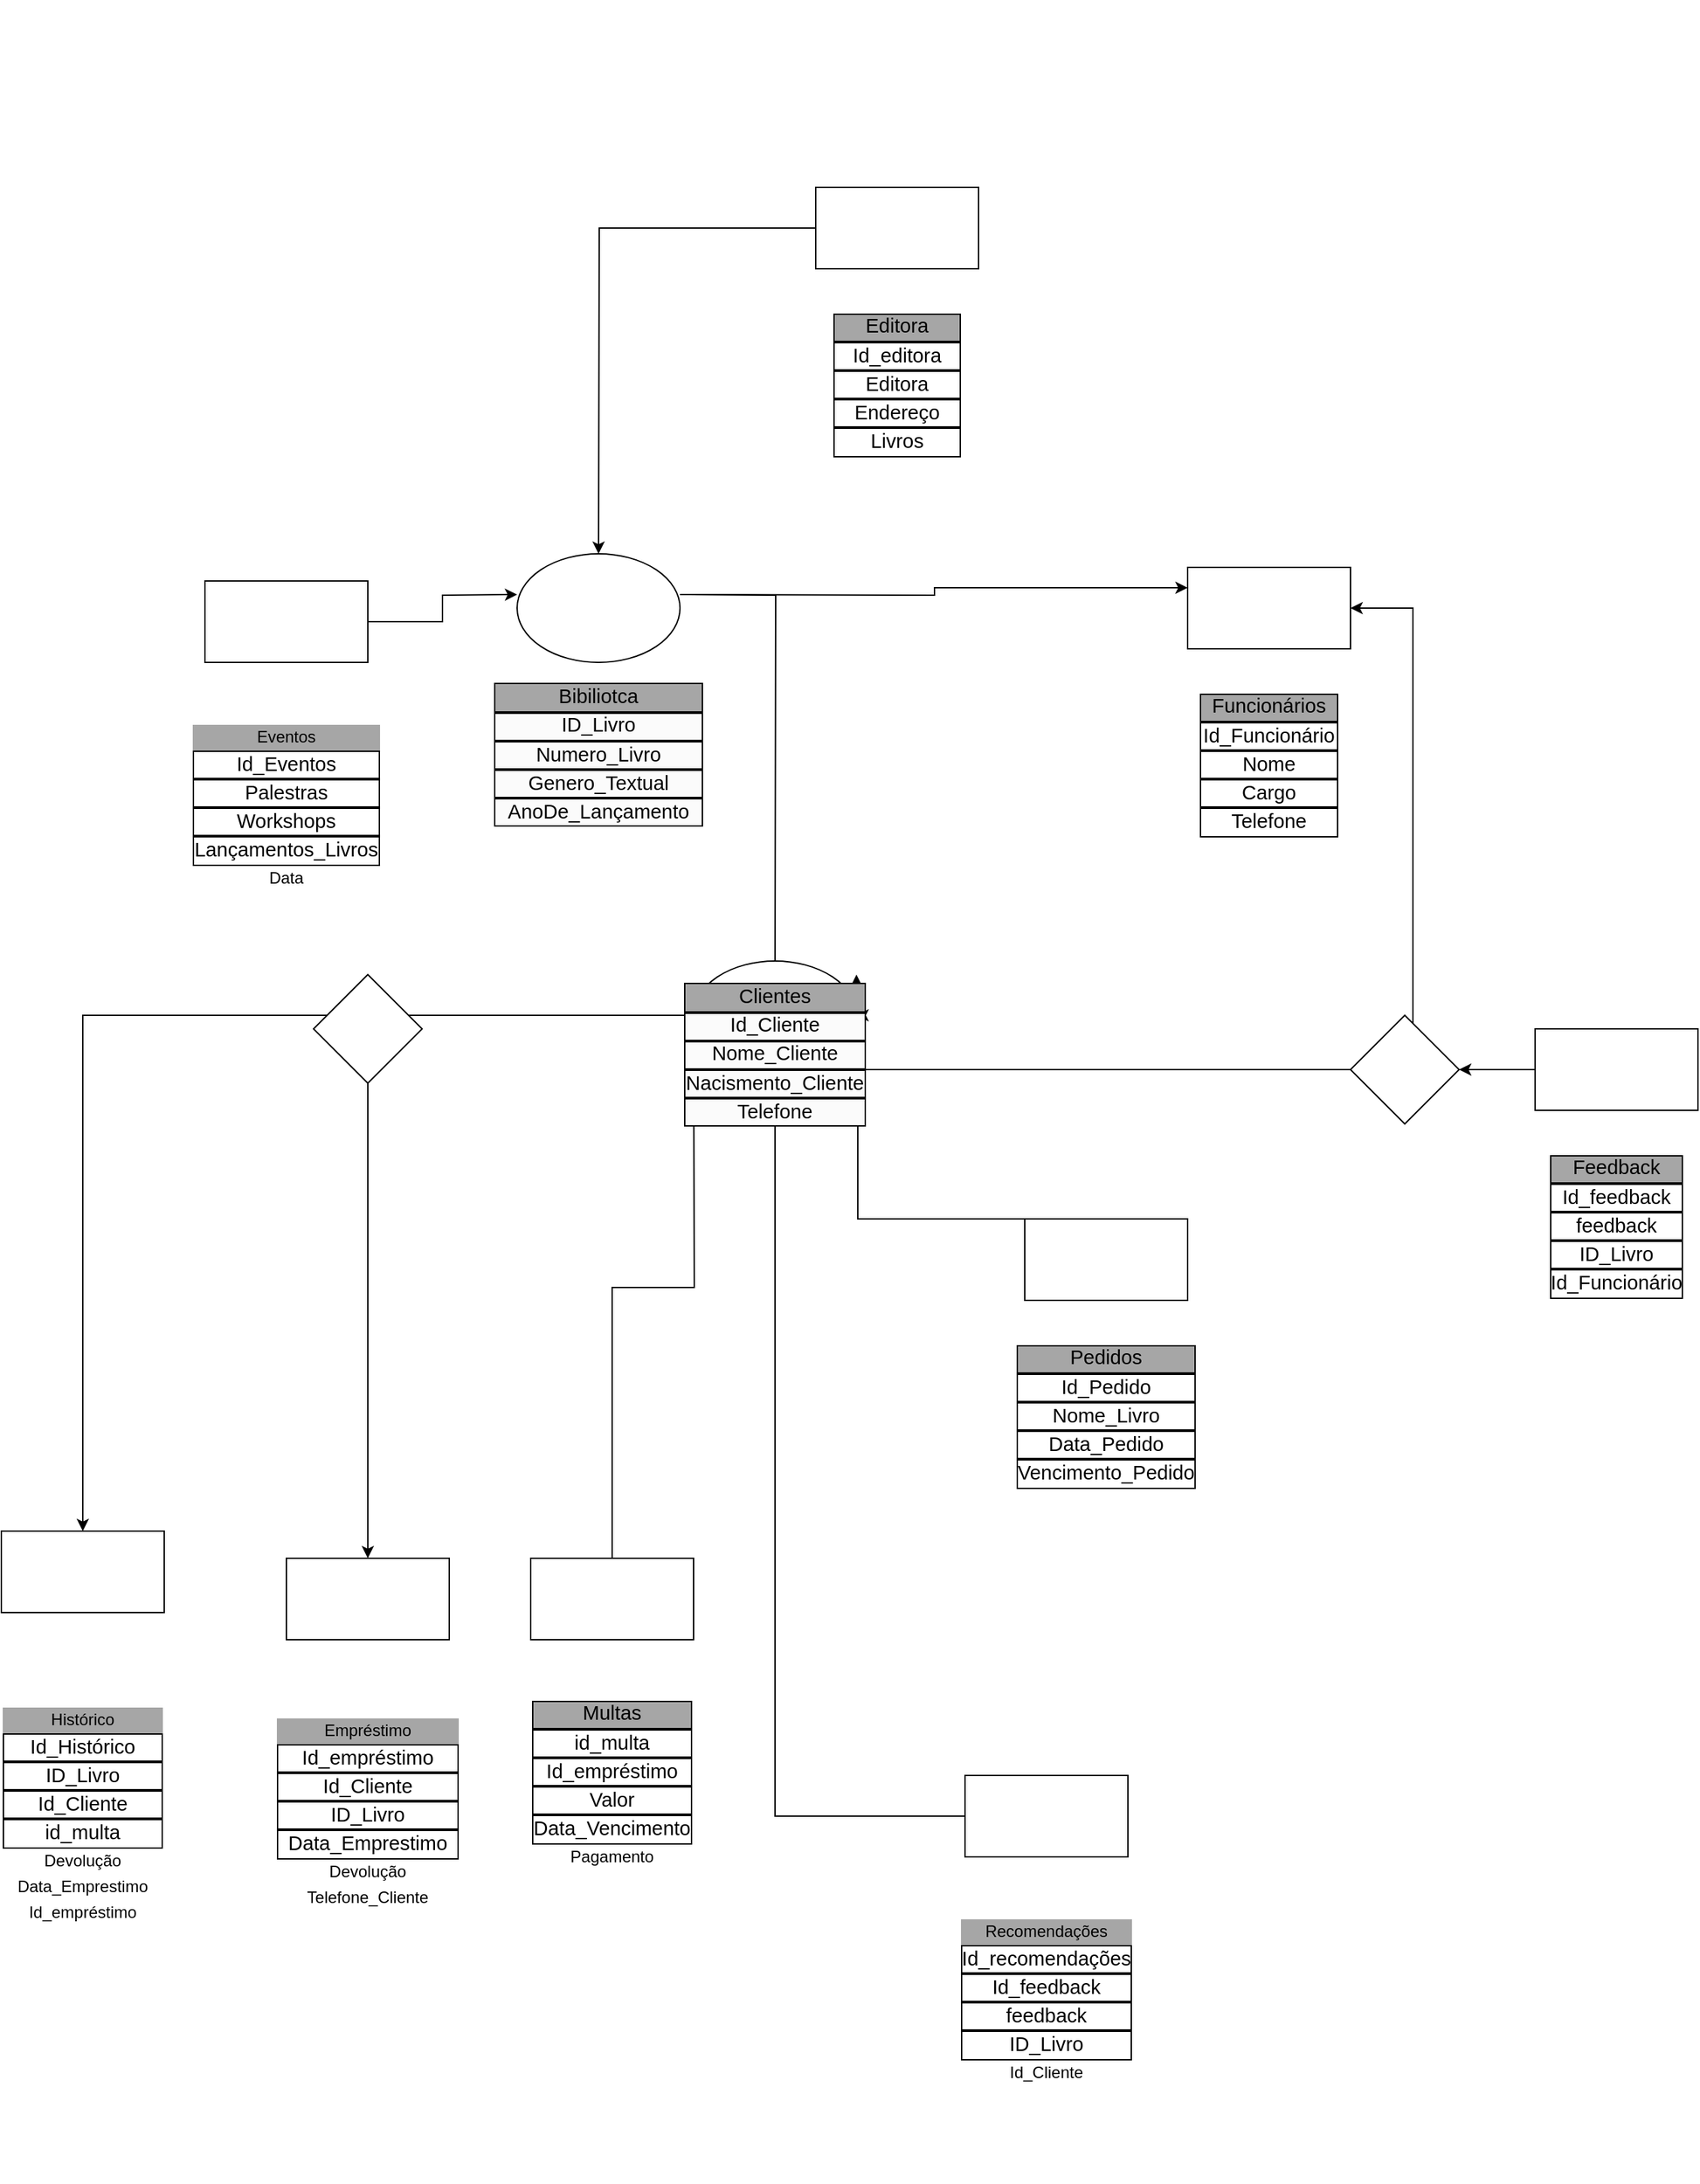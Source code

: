 <mxfile version="24.8.6">
  <diagram name="Página-1" id="UXAlbpwRrakTjSDlntNs">
    <mxGraphModel grid="1" page="1" gridSize="10" guides="1" tooltips="1" connect="1" arrows="1" fold="1" pageScale="1" pageWidth="827" pageHeight="1169" math="0" shadow="0">
      <root>
        <mxCell id="0" />
        <mxCell id="1" parent="0" />
        <mxCell id="pEQXdT9DuxXOnUpV88Sc-18" style="edgeStyle=orthogonalEdgeStyle;rounded=0;orthogonalLoop=1;jettySize=auto;html=1;" edge="1" parent="1">
          <mxGeometry relative="1" as="geometry">
            <mxPoint x="-20" y="-1180" as="sourcePoint" />
            <mxPoint x="50.0" y="-900" as="targetPoint" />
          </mxGeometry>
        </mxCell>
        <mxCell id="pEQXdT9DuxXOnUpV88Sc-19" style="edgeStyle=orthogonalEdgeStyle;rounded=0;orthogonalLoop=1;jettySize=auto;html=1;entryX=0;entryY=0.25;entryDx=0;entryDy=0;" edge="1" parent="1" target="pEQXdT9DuxXOnUpV88Sc-12">
          <mxGeometry relative="1" as="geometry">
            <mxPoint x="-20" y="-1180" as="sourcePoint" />
          </mxGeometry>
        </mxCell>
        <mxCell id="pEQXdT9DuxXOnUpV88Sc-31" style="edgeStyle=orthogonalEdgeStyle;rounded=0;orthogonalLoop=1;jettySize=auto;html=1;" edge="1" parent="1" source="pEQXdT9DuxXOnUpV88Sc-8">
          <mxGeometry relative="1" as="geometry">
            <mxPoint x="-80.0" y="-1210" as="targetPoint" />
          </mxGeometry>
        </mxCell>
        <mxCell id="pEQXdT9DuxXOnUpV88Sc-8" value="&lt;table style=&quot;border-collapse:&lt;br/&gt; collapse;width:71pt&quot; width=&quot;94&quot; cellspacing=&quot;0&quot; cellpadding=&quot;0&quot; border=&quot;0&quot;&gt;&lt;br/&gt; &lt;colgroup&gt;&lt;col style=&quot;mso-width-source:userset;mso-width-alt:3356;width:71pt&quot; width=&quot;94&quot;&gt;&lt;br/&gt; &lt;/colgroup&gt;&lt;tbody&gt;&lt;tr style=&quot;height:14.4pt&quot; height=&quot;19&quot;&gt;&lt;br/&gt;  &lt;td style=&quot;height: 14.4pt; width: 71pt; font-size: 11pt; font-family: &amp;quot;Aptos Narrow&amp;quot;, sans-serif; border: 0.5pt solid windowtext; background: rgb(166, 166, 166);&quot; width=&quot;94&quot; class=&quot;xl66&quot; height=&quot;19&quot;&gt;Editora&lt;/td&gt;&lt;br/&gt; &lt;/tr&gt;&lt;br/&gt; &lt;tr style=&quot;height:14.4pt&quot; height=&quot;19&quot;&gt;&lt;br/&gt;  &lt;td style=&quot;height: 14.4pt; font-size: 11pt; font-family: &amp;quot;Aptos Narrow&amp;quot;, sans-serif; border: 0.5pt solid windowtext;&quot; class=&quot;xl65&quot; height=&quot;19&quot;&gt;Id_editora&lt;/td&gt;&lt;br/&gt; &lt;/tr&gt;&lt;br/&gt; &lt;tr style=&quot;height:14.4pt&quot; height=&quot;19&quot;&gt;&lt;br/&gt;  &lt;td style=&quot;height: 14.4pt; font-size: 11pt; font-family: &amp;quot;Aptos Narrow&amp;quot;, sans-serif; border: 0.5pt solid windowtext;&quot; class=&quot;xl65&quot; height=&quot;19&quot;&gt;Editora&lt;/td&gt;&lt;br/&gt; &lt;/tr&gt;&lt;br/&gt; &lt;tr style=&quot;height:14.4pt&quot; height=&quot;19&quot;&gt;&lt;br/&gt;  &lt;td style=&quot;height: 14.4pt; font-size: 11pt; font-family: &amp;quot;Aptos Narrow&amp;quot;, sans-serif; border: 0.5pt solid windowtext;&quot; class=&quot;xl65&quot; height=&quot;19&quot;&gt;Endereço&lt;/td&gt;&lt;br/&gt; &lt;/tr&gt;&lt;br/&gt; &lt;tr style=&quot;height:14.4pt&quot; height=&quot;19&quot;&gt;&lt;br/&gt;  &lt;td style=&quot;height: 14.4pt; font-size: 11pt; font-family: &amp;quot;Aptos Narrow&amp;quot;, sans-serif; border: 0.5pt solid windowtext;&quot; class=&quot;xl65&quot; height=&quot;19&quot;&gt;Livros&lt;/td&gt;&lt;br/&gt; &lt;/tr&gt;&lt;/tbody&gt;&lt;/table&gt;" style="rounded=0;whiteSpace=wrap;html=1;" vertex="1" parent="1">
          <mxGeometry x="80" y="-1480" width="120" height="60" as="geometry" />
        </mxCell>
        <mxCell id="pEQXdT9DuxXOnUpV88Sc-21" style="edgeStyle=orthogonalEdgeStyle;rounded=0;orthogonalLoop=1;jettySize=auto;html=1;entryX=0;entryY=0.5;entryDx=0;entryDy=0;" edge="1" parent="1" source="pEQXdT9DuxXOnUpV88Sc-14">
          <mxGeometry relative="1" as="geometry">
            <mxPoint x="-10" y="-870" as="targetPoint" />
          </mxGeometry>
        </mxCell>
        <mxCell id="pEQXdT9DuxXOnUpV88Sc-9" value="&#xa;&#xa;&lt;table style=&quot;border-collapse:&#xa; collapse;width:100pt&quot; width=&quot;134&quot; cellspacing=&quot;0&quot; cellpadding=&quot;0&quot; border=&quot;0&quot;&gt;&#xa;&#xa; &lt;colgroup&gt;&lt;col style=&quot;mso-width-source:userset;mso-width-alt:4750;width:100pt&quot; width=&quot;134&quot;&gt;&#xa; &lt;/colgroup&gt;&lt;tbody&gt;&lt;tr style=&quot;height:14.4pt&quot; height=&quot;19&quot;&gt;&#xa;  &lt;td style=&quot;height:14.4pt;width:100pt;&#xa;  font-size:11.0pt;color:black;font-weight:400;text-decoration:none;text-underline-style:&#xa;  none;text-line-through:none;font-family:&amp;quot;Aptos Narrow&amp;quot;, sans-serif;&#xa;  border:.5pt solid windowtext;background:#A6A6A6;mso-pattern:black none&quot; width=&quot;134&quot; class=&quot;xl66&quot; height=&quot;19&quot;&gt;Empréstimo&lt;/td&gt;&#xa; &lt;/tr&gt;&#xa; &lt;tr style=&quot;height:14.4pt&quot; height=&quot;19&quot;&gt;&#xa;  &lt;td style=&quot;height:14.4pt;border-top:none;font-size:11.0pt;&#xa;  color:black;font-weight:400;text-decoration:none;text-underline-style:none;&#xa;  text-line-through:none;font-family:&amp;quot;Aptos Narrow&amp;quot;, sans-serif;border:.5pt solid windowtext&quot; class=&quot;xl65&quot; height=&quot;19&quot;&gt;Id_empréstimo&lt;/td&gt;&#xa; &lt;/tr&gt;&#xa; &lt;tr style=&quot;height:14.4pt&quot; height=&quot;19&quot;&gt;&#xa;  &lt;td style=&quot;height:14.4pt;border-top:none;font-size:11.0pt;&#xa;  color:black;font-weight:400;text-decoration:none;text-underline-style:none;&#xa;  text-line-through:none;font-family:&amp;quot;Aptos Narrow&amp;quot;, sans-serif;border:.5pt solid windowtext&quot; class=&quot;xl65&quot; height=&quot;19&quot;&gt;Id_Cliente&lt;/td&gt;&#xa; &lt;/tr&gt;&#xa; &lt;tr style=&quot;height:14.4pt&quot; height=&quot;19&quot;&gt;&#xa;  &lt;td style=&quot;height:14.4pt;border-top:none;font-size:11.0pt;&#xa;  color:black;font-weight:400;text-decoration:none;text-underline-style:none;&#xa;  text-line-through:none;font-family:&amp;quot;Aptos Narrow&amp;quot;, sans-serif;border:.5pt solid windowtext&quot; class=&quot;xl65&quot; height=&quot;19&quot;&gt;ID_Livro&lt;/td&gt;&#xa; &lt;/tr&gt;&#xa; &lt;tr style=&quot;height:14.4pt&quot; height=&quot;19&quot;&gt;&#xa;  &lt;td style=&quot;height:14.4pt;border-top:none;font-size:11.0pt;&#xa;  color:black;font-weight:400;text-decoration:none;text-underline-style:none;&#xa;  text-line-through:none;font-family:&amp;quot;Aptos Narrow&amp;quot;, sans-serif;border:.5pt solid windowtext&quot; class=&quot;xl65&quot; height=&quot;19&quot;&gt;Data_Emprestimo&lt;/td&gt;&#xa; &lt;/tr&gt;&#xa; &lt;tr style=&quot;height:14.4pt&quot; height=&quot;19&quot;&gt;&#xa;  &lt;td style=&quot;height:14.4pt&quot; class=&quot;xl67&quot; height=&quot;19&quot;&gt;Devolução&lt;/td&gt;&#xa; &lt;/tr&gt;&#xa; &lt;tr style=&quot;height:14.4pt&quot; height=&quot;19&quot;&gt;&#xa;  &lt;td style=&quot;height:14.4pt;border-top:none&quot; class=&quot;xl65&quot; height=&quot;19&quot;&gt;Telefone_Cliente&lt;/td&gt;&#xa; &lt;/tr&gt;&#xa;&#xa;&lt;/tbody&gt;&lt;/table&gt;&#xa;&#xa;&#xa;&#xa;&#xa;" style="rounded=0;whiteSpace=wrap;html=1;" vertex="1" parent="1">
          <mxGeometry x="-310" y="-470" width="120" height="60" as="geometry" />
        </mxCell>
        <mxCell id="pEQXdT9DuxXOnUpV88Sc-30" style="edgeStyle=orthogonalEdgeStyle;rounded=0;orthogonalLoop=1;jettySize=auto;html=1;entryX=0;entryY=0.5;entryDx=0;entryDy=0;" edge="1" parent="1" source="pEQXdT9DuxXOnUpV88Sc-10">
          <mxGeometry relative="1" as="geometry">
            <mxPoint x="-140" y="-1180" as="targetPoint" />
          </mxGeometry>
        </mxCell>
        <mxCell id="pEQXdT9DuxXOnUpV88Sc-10" value="&#xa;&#xa;&lt;table style=&quot;border-collapse:&#xa; collapse;width:88pt&quot; width=&quot;117&quot; cellspacing=&quot;0&quot; cellpadding=&quot;0&quot; border=&quot;0&quot;&gt;&#xa;&#xa; &lt;colgroup&gt;&lt;col style=&quot;mso-width-source:userset;mso-width-alt:4152;width:88pt&quot; width=&quot;117&quot;&gt;&#xa; &lt;/colgroup&gt;&lt;tbody&gt;&lt;tr style=&quot;height:14.4pt&quot; height=&quot;19&quot;&gt;&#xa;  &lt;td style=&quot;height:14.4pt;width:88pt;&#xa;  font-size:11.0pt;color:black;font-weight:400;text-decoration:none;text-underline-style:&#xa;  none;text-line-through:none;font-family:&amp;quot;Aptos Narrow&amp;quot;, sans-serif;&#xa;  border:.5pt solid windowtext;background:#A6A6A6;mso-pattern:black none&quot; width=&quot;117&quot; class=&quot;xl67&quot; height=&quot;19&quot;&gt;Eventos&lt;/td&gt;&#xa; &lt;/tr&gt;&#xa; &lt;tr style=&quot;height:14.4pt&quot; height=&quot;19&quot;&gt;&#xa;  &lt;td style=&quot;height:14.4pt;border-top:none;font-size:11.0pt;&#xa;  color:black;font-weight:400;text-decoration:none;text-underline-style:none;&#xa;  text-line-through:none;font-family:&amp;quot;Aptos Narrow&amp;quot;, sans-serif;border:.5pt solid windowtext&quot; class=&quot;xl66&quot; height=&quot;19&quot;&gt;Id_Eventos&lt;/td&gt;&#xa; &lt;/tr&gt;&#xa; &lt;tr style=&quot;height:14.4pt&quot; height=&quot;19&quot;&gt;&#xa;  &lt;td style=&quot;height:14.4pt;border-top:none;font-size:11.0pt;&#xa;  color:black;font-weight:400;text-decoration:none;text-underline-style:none;&#xa;  text-line-through:none;font-family:&amp;quot;Aptos Narrow&amp;quot;, sans-serif;border:.5pt solid windowtext&quot; class=&quot;xl66&quot; height=&quot;19&quot;&gt;Palestras&lt;/td&gt;&#xa; &lt;/tr&gt;&#xa; &lt;tr style=&quot;height:14.4pt&quot; height=&quot;19&quot;&gt;&#xa;  &lt;td style=&quot;height:14.4pt;border-top:none;font-size:11.0pt;&#xa;  color:black;font-weight:400;text-decoration:none;text-underline-style:none;&#xa;  text-line-through:none;font-family:&amp;quot;Aptos Narrow&amp;quot;, sans-serif;border:.5pt solid windowtext&quot; class=&quot;xl66&quot; height=&quot;19&quot;&gt;Workshops&lt;/td&gt;&#xa; &lt;/tr&gt;&#xa; &lt;tr style=&quot;height:14.4pt&quot; height=&quot;19&quot;&gt;&#xa;  &lt;td style=&quot;height:14.4pt;border-top:none;font-size:11.0pt;&#xa;  color:black;font-weight:400;text-decoration:none;text-underline-style:none;&#xa;  text-line-through:none;font-family:&amp;quot;Aptos Narrow&amp;quot;, sans-serif;border:.5pt solid windowtext&quot; class=&quot;xl66&quot; height=&quot;19&quot;&gt;Lançamentos_Livros&lt;/td&gt;&#xa; &lt;/tr&gt;&#xa; &lt;tr style=&quot;height:14.4pt&quot; height=&quot;19&quot;&gt;&#xa;  &lt;td style=&quot;height:14.4pt&quot; class=&quot;xl65&quot; height=&quot;19&quot;&gt;Data&lt;/td&gt;&#xa; &lt;/tr&gt;&#xa;&#xa;&lt;/tbody&gt;&lt;/table&gt;&#xa;&#xa;&#xa;&#xa;&#xa;" style="rounded=0;whiteSpace=wrap;html=1;" vertex="1" parent="1">
          <mxGeometry x="-370" y="-1190" width="120" height="60" as="geometry" />
        </mxCell>
        <mxCell id="pEQXdT9DuxXOnUpV88Sc-27" style="edgeStyle=orthogonalEdgeStyle;rounded=0;orthogonalLoop=1;jettySize=auto;html=1;entryX=1;entryY=0;entryDx=0;entryDy=0;" edge="1" parent="1" source="zAaPYEdui6gGN1QgovfI-3">
          <mxGeometry relative="1" as="geometry">
            <mxPoint x="110" y="-900" as="targetPoint" />
            <Array as="points" />
          </mxGeometry>
        </mxCell>
        <mxCell id="pEQXdT9DuxXOnUpV88Sc-29" style="edgeStyle=orthogonalEdgeStyle;rounded=0;orthogonalLoop=1;jettySize=auto;html=1;entryX=1;entryY=0.5;entryDx=0;entryDy=0;" edge="1" parent="1" source="zAaPYEdui6gGN1QgovfI-3" target="pEQXdT9DuxXOnUpV88Sc-12">
          <mxGeometry relative="1" as="geometry">
            <Array as="points">
              <mxPoint x="520" y="-830" />
              <mxPoint x="520" y="-1170" />
            </Array>
          </mxGeometry>
        </mxCell>
        <mxCell id="pEQXdT9DuxXOnUpV88Sc-11" value="&lt;table style=&quot;border-collapse:&lt;br/&gt; collapse;width:74pt&quot; width=&quot;99&quot; cellspacing=&quot;0&quot; cellpadding=&quot;0&quot; border=&quot;0&quot;&gt;&lt;br/&gt; &lt;colgroup&gt;&lt;col style=&quot;mso-width-source:userset;mso-width-alt:3527;width:74pt&quot; width=&quot;99&quot;&gt;&lt;br/&gt; &lt;/colgroup&gt;&lt;tbody&gt;&lt;tr style=&quot;height:14.4pt&quot; height=&quot;19&quot;&gt;&lt;br/&gt;  &lt;td style=&quot;height: 14.4pt; width: 74pt; font-size: 11pt; font-family: &amp;quot;Aptos Narrow&amp;quot;, sans-serif; border: 0.5pt solid windowtext; background: rgb(166, 166, 166);&quot; width=&quot;99&quot; class=&quot;xl66&quot; height=&quot;19&quot;&gt;Feedback&lt;/td&gt;&lt;br/&gt; &lt;/tr&gt;&lt;br/&gt; &lt;tr style=&quot;height:14.4pt&quot; height=&quot;19&quot;&gt;&lt;br/&gt;  &lt;td style=&quot;height: 14.4pt; font-size: 11pt; font-family: &amp;quot;Aptos Narrow&amp;quot;, sans-serif; border: 0.5pt solid windowtext;&quot; class=&quot;xl65&quot; height=&quot;19&quot;&gt;Id_feedback&lt;/td&gt;&lt;br/&gt; &lt;/tr&gt;&lt;br/&gt; &lt;tr style=&quot;height:14.4pt&quot; height=&quot;19&quot;&gt;&lt;br/&gt;  &lt;td style=&quot;height: 14.4pt; font-size: 11pt; font-family: &amp;quot;Aptos Narrow&amp;quot;, sans-serif; border: 0.5pt solid windowtext;&quot; class=&quot;xl65&quot; height=&quot;19&quot;&gt;feedback&lt;/td&gt;&lt;br/&gt; &lt;/tr&gt;&lt;br/&gt; &lt;tr style=&quot;height:14.4pt&quot; height=&quot;19&quot;&gt;&lt;br/&gt;  &lt;td style=&quot;height: 14.4pt; font-size: 11pt; font-family: &amp;quot;Aptos Narrow&amp;quot;, sans-serif; border: 0.5pt solid windowtext;&quot; class=&quot;xl65&quot; height=&quot;19&quot;&gt;ID_Livro&lt;/td&gt;&lt;br/&gt; &lt;/tr&gt;&lt;br/&gt; &lt;tr style=&quot;height:14.4pt&quot; height=&quot;19&quot;&gt;&lt;br/&gt;  &lt;td style=&quot;height: 14.4pt; font-size: 11pt; font-family: &amp;quot;Aptos Narrow&amp;quot;, sans-serif; border: 0.5pt solid windowtext;&quot; class=&quot;xl65&quot; height=&quot;19&quot;&gt;Id_Funcionário&lt;/td&gt;&lt;br/&gt; &lt;/tr&gt;&lt;/tbody&gt;&lt;/table&gt;" style="rounded=0;whiteSpace=wrap;html=1;" vertex="1" parent="1">
          <mxGeometry x="610" y="-860" width="120" height="60" as="geometry" />
        </mxCell>
        <mxCell id="pEQXdT9DuxXOnUpV88Sc-12" value="&lt;table style=&quot;border-collapse:&lt;br/&gt; collapse;width:76pt&quot; width=&quot;102&quot; cellspacing=&quot;0&quot; cellpadding=&quot;0&quot; border=&quot;0&quot;&gt;&lt;br/&gt; &lt;colgroup&gt;&lt;col style=&quot;mso-width-source:userset;mso-width-alt:3612;width:76pt&quot; width=&quot;102&quot;&gt;&lt;br/&gt; &lt;/colgroup&gt;&lt;tbody&gt;&lt;tr style=&quot;height:14.4pt&quot; height=&quot;19&quot;&gt;&lt;br/&gt;  &lt;td style=&quot;height: 14.4pt; width: 76pt; font-size: 11pt; font-family: &amp;quot;Aptos Narrow&amp;quot;, sans-serif; border: 0.5pt solid windowtext; background: rgb(166, 166, 166);&quot; width=&quot;102&quot; class=&quot;xl66&quot; height=&quot;19&quot;&gt;Funcionários&lt;/td&gt;&lt;br/&gt; &lt;/tr&gt;&lt;br/&gt; &lt;tr style=&quot;height:14.4pt&quot; height=&quot;19&quot;&gt;&lt;br/&gt;  &lt;td style=&quot;height: 14.4pt; font-size: 11pt; font-family: &amp;quot;Aptos Narrow&amp;quot;, sans-serif; border: 0.5pt solid windowtext;&quot; class=&quot;xl65&quot; height=&quot;19&quot;&gt;Id_Funcionário&lt;/td&gt;&lt;br/&gt; &lt;/tr&gt;&lt;br/&gt; &lt;tr style=&quot;height:14.4pt&quot; height=&quot;19&quot;&gt;&lt;br/&gt;  &lt;td style=&quot;height: 14.4pt; font-size: 11pt; font-family: &amp;quot;Aptos Narrow&amp;quot;, sans-serif; border: 0.5pt solid windowtext;&quot; class=&quot;xl65&quot; height=&quot;19&quot;&gt;Nome&lt;/td&gt;&lt;br/&gt; &lt;/tr&gt;&lt;br/&gt; &lt;tr style=&quot;height:14.4pt&quot; height=&quot;19&quot;&gt;&lt;br/&gt;  &lt;td style=&quot;height: 14.4pt; font-size: 11pt; font-family: &amp;quot;Aptos Narrow&amp;quot;, sans-serif; border: 0.5pt solid windowtext;&quot; class=&quot;xl65&quot; height=&quot;19&quot;&gt;Cargo&lt;/td&gt;&lt;br/&gt; &lt;/tr&gt;&lt;br/&gt; &lt;tr style=&quot;height:14.4pt&quot; height=&quot;19&quot;&gt;&lt;br/&gt;  &lt;td style=&quot;height: 14.4pt; font-size: 11pt; font-family: &amp;quot;Aptos Narrow&amp;quot;, sans-serif; border: 0.5pt solid windowtext;&quot; class=&quot;xl65&quot; height=&quot;19&quot;&gt;Telefone&lt;/td&gt;&lt;br/&gt; &lt;/tr&gt;&lt;/tbody&gt;&lt;/table&gt;" style="rounded=0;whiteSpace=wrap;html=1;" vertex="1" parent="1">
          <mxGeometry x="354" y="-1200" width="120" height="60" as="geometry" />
        </mxCell>
        <mxCell id="pEQXdT9DuxXOnUpV88Sc-13" value="&#xa;&#xa;&lt;table style=&quot;border-collapse:&#xa; collapse;width:89pt&quot; width=&quot;118&quot; cellspacing=&quot;0&quot; cellpadding=&quot;0&quot; border=&quot;0&quot;&gt;&#xa;&#xa; &lt;colgroup&gt;&lt;col style=&quot;mso-width-source:userset;mso-width-alt:4209;width:89pt&quot; width=&quot;118&quot;&gt;&#xa; &lt;/colgroup&gt;&lt;tbody&gt;&lt;tr style=&quot;height:14.4pt&quot; height=&quot;19&quot;&gt;&#xa;  &lt;td style=&quot;height:14.4pt;width:89pt;&#xa;  font-size:11.0pt;color:black;font-weight:400;text-decoration:none;text-underline-style:&#xa;  none;text-line-through:none;font-family:&amp;quot;Aptos Narrow&amp;quot;, sans-serif;&#xa;  border:.5pt solid windowtext;background:#A6A6A6;mso-pattern:black none&quot; width=&quot;118&quot; class=&quot;xl66&quot; height=&quot;19&quot;&gt;Histórico&lt;/td&gt;&#xa; &lt;/tr&gt;&#xa; &lt;tr style=&quot;height:14.4pt&quot; height=&quot;19&quot;&gt;&#xa;  &lt;td style=&quot;height:14.4pt;border-top:none;font-size:11.0pt;&#xa;  color:black;font-weight:400;text-decoration:none;text-underline-style:none;&#xa;  text-line-through:none;font-family:&amp;quot;Aptos Narrow&amp;quot;, sans-serif;border:.5pt solid windowtext&quot; class=&quot;xl65&quot; height=&quot;19&quot;&gt;Id_Histórico&lt;/td&gt;&#xa; &lt;/tr&gt;&#xa; &lt;tr style=&quot;height:14.4pt&quot; height=&quot;19&quot;&gt;&#xa;  &lt;td style=&quot;height:14.4pt;border-top:none;font-size:11.0pt;&#xa;  color:black;font-weight:400;text-decoration:none;text-underline-style:none;&#xa;  text-line-through:none;font-family:&amp;quot;Aptos Narrow&amp;quot;, sans-serif;border:.5pt solid windowtext&quot; class=&quot;xl65&quot; height=&quot;19&quot;&gt;ID_Livro&lt;/td&gt;&#xa; &lt;/tr&gt;&#xa; &lt;tr style=&quot;height:14.4pt&quot; height=&quot;19&quot;&gt;&#xa;  &lt;td style=&quot;height:14.4pt;border-top:none;font-size:11.0pt;&#xa;  color:black;font-weight:400;text-decoration:none;text-underline-style:none;&#xa;  text-line-through:none;font-family:&amp;quot;Aptos Narrow&amp;quot;, sans-serif;border:.5pt solid windowtext&quot; class=&quot;xl65&quot; height=&quot;19&quot;&gt;Id_Cliente&lt;/td&gt;&#xa; &lt;/tr&gt;&#xa; &lt;tr style=&quot;height:14.4pt&quot; height=&quot;19&quot;&gt;&#xa;  &lt;td style=&quot;height:14.4pt;border-top:none;font-size:11.0pt;&#xa;  color:black;font-weight:400;text-decoration:none;text-underline-style:none;&#xa;  text-line-through:none;font-family:&amp;quot;Aptos Narrow&amp;quot;, sans-serif;border:.5pt solid windowtext&quot; class=&quot;xl65&quot; height=&quot;19&quot;&gt;id_multa&lt;/td&gt;&#xa; &lt;/tr&gt;&#xa; &lt;tr style=&quot;height:14.4pt&quot; height=&quot;19&quot;&gt;&#xa;  &lt;td style=&quot;height:14.4pt&quot; class=&quot;xl67&quot; height=&quot;19&quot;&gt;Devolução&lt;/td&gt;&#xa; &lt;/tr&gt;&#xa; &lt;tr style=&quot;height:14.4pt&quot; height=&quot;19&quot;&gt;&#xa;  &lt;td style=&quot;height:14.4pt;border-top:none&quot; class=&quot;xl65&quot; height=&quot;19&quot;&gt;Data_Emprestimo&lt;/td&gt;&#xa; &lt;/tr&gt;&#xa; &lt;tr style=&quot;height:14.4pt&quot; height=&quot;19&quot;&gt;&#xa;  &lt;td style=&quot;height:14.4pt;border-top:none&quot; class=&quot;xl65&quot; height=&quot;19&quot;&gt;Id_empréstimo&lt;/td&gt;&#xa; &lt;/tr&gt;&#xa;&#xa;&lt;/tbody&gt;&lt;/table&gt;&#xa;&#xa;&#xa;&#xa;&#xa;" style="rounded=0;whiteSpace=wrap;html=1;" vertex="1" parent="1">
          <mxGeometry x="-520" y="-490" width="120" height="60" as="geometry" />
        </mxCell>
        <mxCell id="pEQXdT9DuxXOnUpV88Sc-22" style="edgeStyle=orthogonalEdgeStyle;rounded=0;orthogonalLoop=1;jettySize=auto;html=1;entryX=1;entryY=0.5;entryDx=0;entryDy=0;" edge="1" parent="1" source="pEQXdT9DuxXOnUpV88Sc-15">
          <mxGeometry relative="1" as="geometry">
            <mxPoint x="110" y="-870" as="targetPoint" />
            <Array as="points">
              <mxPoint x="111" y="-720" />
              <mxPoint x="111" y="-870" />
            </Array>
          </mxGeometry>
        </mxCell>
        <mxCell id="pEQXdT9DuxXOnUpV88Sc-15" value="&lt;table style=&quot;border-collapse:&lt;br/&gt; collapse;width:83pt&quot; width=&quot;111&quot; cellspacing=&quot;0&quot; cellpadding=&quot;0&quot; border=&quot;0&quot;&gt;&lt;br/&gt; &lt;colgroup&gt;&lt;col style=&quot;mso-width-source:userset;mso-width-alt:3953;width:83pt&quot; width=&quot;111&quot;&gt;&lt;br/&gt; &lt;/colgroup&gt;&lt;tbody&gt;&lt;tr style=&quot;height:14.4pt&quot; height=&quot;19&quot;&gt;&lt;br/&gt;  &lt;td style=&quot;height: 14.4pt; width: 83pt; font-size: 11pt; font-family: &amp;quot;Aptos Narrow&amp;quot;, sans-serif; border: 0.5pt solid windowtext; background: rgb(166, 166, 166);&quot; width=&quot;111&quot; class=&quot;xl66&quot; height=&quot;19&quot;&gt;Pedidos&lt;/td&gt;&lt;br/&gt; &lt;/tr&gt;&lt;br/&gt; &lt;tr style=&quot;height:14.4pt&quot; height=&quot;19&quot;&gt;&lt;br/&gt;  &lt;td style=&quot;height: 14.4pt; font-size: 11pt; font-family: &amp;quot;Aptos Narrow&amp;quot;, sans-serif; border: 0.5pt solid windowtext;&quot; class=&quot;xl65&quot; height=&quot;19&quot;&gt;Id_Pedido&lt;/td&gt;&lt;br/&gt; &lt;/tr&gt;&lt;br/&gt; &lt;tr style=&quot;height:14.4pt&quot; height=&quot;19&quot;&gt;&lt;br/&gt;  &lt;td style=&quot;height: 14.4pt; font-size: 11pt; font-family: &amp;quot;Aptos Narrow&amp;quot;, sans-serif; border: 0.5pt solid windowtext;&quot; class=&quot;xl65&quot; height=&quot;19&quot;&gt;Nome_Livro&lt;/td&gt;&lt;br/&gt; &lt;/tr&gt;&lt;br/&gt; &lt;tr style=&quot;height:14.4pt&quot; height=&quot;19&quot;&gt;&lt;br/&gt;  &lt;td style=&quot;height: 14.4pt; font-size: 11pt; font-family: &amp;quot;Aptos Narrow&amp;quot;, sans-serif; border: 0.5pt solid windowtext;&quot; class=&quot;xl65&quot; height=&quot;19&quot;&gt;Data_Pedido&lt;/td&gt;&lt;br/&gt; &lt;/tr&gt;&lt;br/&gt; &lt;tr style=&quot;height:14.4pt&quot; height=&quot;19&quot;&gt;&lt;br/&gt;  &lt;td style=&quot;height: 14.4pt; font-size: 11pt; font-family: &amp;quot;Aptos Narrow&amp;quot;, sans-serif; border: 0.5pt solid windowtext;&quot; class=&quot;xl65&quot; height=&quot;19&quot;&gt;Vencimento_Pedido&lt;/td&gt;&lt;br/&gt; &lt;/tr&gt;&lt;/tbody&gt;&lt;/table&gt;" style="rounded=0;whiteSpace=wrap;html=1;" vertex="1" parent="1">
          <mxGeometry x="234" y="-720" width="120" height="60" as="geometry" />
        </mxCell>
        <mxCell id="pEQXdT9DuxXOnUpV88Sc-42" style="edgeStyle=orthogonalEdgeStyle;rounded=0;orthogonalLoop=1;jettySize=auto;html=1;" edge="1" parent="1" source="pEQXdT9DuxXOnUpV88Sc-16" target="pEQXdT9DuxXOnUpV88Sc-33">
          <mxGeometry relative="1" as="geometry" />
        </mxCell>
        <mxCell id="pEQXdT9DuxXOnUpV88Sc-16" value="&#xa;&#xa;&lt;table style=&quot;border-collapse:&#xa; collapse;width:95pt&quot; width=&quot;126&quot; cellspacing=&quot;0&quot; cellpadding=&quot;0&quot; border=&quot;0&quot;&gt;&#xa;&#xa; &lt;colgroup&gt;&lt;col style=&quot;mso-width-source:userset;mso-width-alt:4494;width:95pt&quot; width=&quot;126&quot;&gt;&#xa; &lt;/colgroup&gt;&lt;tbody&gt;&lt;tr style=&quot;height:14.4pt&quot; height=&quot;19&quot;&gt;&#xa;  &lt;td style=&quot;height:14.4pt;width:95pt;&#xa;  font-size:11.0pt;color:black;font-weight:400;text-decoration:none;text-underline-style:&#xa;  none;text-line-through:none;font-family:&amp;quot;Aptos Narrow&amp;quot;, sans-serif;&#xa;  border:.5pt solid windowtext;background:#A6A6A6;mso-pattern:black none&quot; width=&quot;126&quot; class=&quot;xl66&quot; height=&quot;19&quot;&gt;Recomendações&lt;/td&gt;&#xa; &lt;/tr&gt;&#xa; &lt;tr style=&quot;height:14.4pt&quot; height=&quot;19&quot;&gt;&#xa;  &lt;td style=&quot;height:14.4pt;border-top:none;font-size:11.0pt;&#xa;  color:black;font-weight:400;text-decoration:none;text-underline-style:none;&#xa;  text-line-through:none;font-family:&amp;quot;Aptos Narrow&amp;quot;, sans-serif;border:.5pt solid windowtext&quot; class=&quot;xl65&quot; height=&quot;19&quot;&gt;Id_recomendações&lt;/td&gt;&#xa; &lt;/tr&gt;&#xa; &lt;tr style=&quot;height:14.4pt&quot; height=&quot;19&quot;&gt;&#xa;  &lt;td style=&quot;height:14.4pt;border-top:none;font-size:11.0pt;&#xa;  color:black;font-weight:400;text-decoration:none;text-underline-style:none;&#xa;  text-line-through:none;font-family:&amp;quot;Aptos Narrow&amp;quot;, sans-serif;border:.5pt solid windowtext&quot; class=&quot;xl65&quot; height=&quot;19&quot;&gt;Id_feedback&lt;/td&gt;&#xa; &lt;/tr&gt;&#xa; &lt;tr style=&quot;height:14.4pt&quot; height=&quot;19&quot;&gt;&#xa;  &lt;td style=&quot;height:14.4pt;border-top:none;font-size:11.0pt;&#xa;  color:black;font-weight:400;text-decoration:none;text-underline-style:none;&#xa;  text-line-through:none;font-family:&amp;quot;Aptos Narrow&amp;quot;, sans-serif;border:.5pt solid windowtext&quot; class=&quot;xl65&quot; height=&quot;19&quot;&gt;feedback&lt;/td&gt;&#xa; &lt;/tr&gt;&#xa; &lt;tr style=&quot;height:14.4pt&quot; height=&quot;19&quot;&gt;&#xa;  &lt;td style=&quot;height:14.4pt;border-top:none;font-size:11.0pt;&#xa;  color:black;font-weight:400;text-decoration:none;text-underline-style:none;&#xa;  text-line-through:none;font-family:&amp;quot;Aptos Narrow&amp;quot;, sans-serif;border:.5pt solid windowtext&quot; class=&quot;xl65&quot; height=&quot;19&quot;&gt;ID_Livro&lt;/td&gt;&#xa; &lt;/tr&gt;&#xa; &lt;tr style=&quot;height:14.4pt&quot; height=&quot;19&quot;&gt;&#xa;  &lt;td style=&quot;height:14.4pt&quot; class=&quot;xl67&quot; height=&quot;19&quot;&gt;Id_Cliente&lt;/td&gt;&#xa; &lt;/tr&gt;&#xa;&#xa;&lt;/tbody&gt;&lt;/table&gt;&#xa;&#xa;&#xa;&#xa;&#xa;" style="rounded=0;whiteSpace=wrap;html=1;" vertex="1" parent="1">
          <mxGeometry x="190" y="-310" width="120" height="60" as="geometry" />
        </mxCell>
        <mxCell id="pEQXdT9DuxXOnUpV88Sc-36" style="edgeStyle=orthogonalEdgeStyle;rounded=0;orthogonalLoop=1;jettySize=auto;html=1;" edge="1" parent="1" source="zAaPYEdui6gGN1QgovfI-1" target="pEQXdT9DuxXOnUpV88Sc-9">
          <mxGeometry relative="1" as="geometry" />
        </mxCell>
        <mxCell id="pEQXdT9DuxXOnUpV88Sc-37" style="edgeStyle=orthogonalEdgeStyle;rounded=0;orthogonalLoop=1;jettySize=auto;html=1;" edge="1" parent="1" source="pEQXdT9DuxXOnUpV88Sc-33" target="pEQXdT9DuxXOnUpV88Sc-13">
          <mxGeometry relative="1" as="geometry" />
        </mxCell>
        <mxCell id="pEQXdT9DuxXOnUpV88Sc-33" value="&#xa;&lt;br style=&quot;forced-color-adjust: none; color: rgb(0, 0, 0); font-family: Helvetica; font-size: 12px; font-style: normal; font-variant-ligatures: normal; font-variant-caps: normal; font-weight: 400; letter-spacing: normal; orphans: 2; text-align: center; text-indent: 0px; text-transform: none; widows: 2; word-spacing: 0px; -webkit-text-stroke-width: 0px; white-space: normal; background-color: rgb(251, 251, 251); text-decoration-thickness: initial; text-decoration-style: initial; text-decoration-color: initial;&quot;&gt;&lt;br style=&quot;forced-color-adjust: none; color: rgb(0, 0, 0); font-family: Helvetica; font-size: 12px; font-style: normal; font-variant-ligatures: normal; font-variant-caps: normal; font-weight: 400; letter-spacing: normal; orphans: 2; text-align: center; text-indent: 0px; text-transform: none; widows: 2; word-spacing: 0px; -webkit-text-stroke-width: 0px; white-space: normal; background-color: rgb(251, 251, 251); text-decoration-thickness: initial; text-decoration-style: initial; text-decoration-color: initial;&quot;&gt;&lt;br style=&quot;forced-color-adjust: none; color: rgb(0, 0, 0); font-family: Helvetica; font-size: 12px; font-style: normal; font-variant-ligatures: normal; font-variant-caps: normal; font-weight: 400; letter-spacing: normal; orphans: 2; text-align: center; text-indent: 0px; text-transform: none; widows: 2; word-spacing: 0px; -webkit-text-stroke-width: 0px; white-space: normal; background-color: rgb(251, 251, 251); text-decoration-thickness: initial; text-decoration-style: initial; text-decoration-color: initial;&quot;&gt;&lt;br style=&quot;forced-color-adjust: none; color: rgb(0, 0, 0); font-family: Helvetica; font-size: 12px; font-style: normal; font-variant-ligatures: normal; font-variant-caps: normal; font-weight: 400; letter-spacing: normal; orphans: 2; text-align: center; text-indent: 0px; text-transform: none; widows: 2; word-spacing: 0px; -webkit-text-stroke-width: 0px; white-space: normal; background-color: rgb(251, 251, 251); text-decoration-thickness: initial; text-decoration-style: initial; text-decoration-color: initial;&quot;&gt;&lt;br style=&quot;forced-color-adjust: none; color: rgb(0, 0, 0); font-family: Helvetica; font-size: 12px; font-style: normal; font-variant-ligatures: normal; font-variant-caps: normal; font-weight: 400; letter-spacing: normal; orphans: 2; text-align: center; text-indent: 0px; text-transform: none; widows: 2; word-spacing: 0px; -webkit-text-stroke-width: 0px; white-space: normal; background-color: rgb(251, 251, 251); text-decoration-thickness: initial; text-decoration-style: initial; text-decoration-color: initial;&quot;&gt;&lt;table style=&quot;forced-color-adjust: none; color: rgb(0, 0, 0); font-family: Helvetica; font-size: 12px; font-style: normal; font-variant-ligatures: normal; font-variant-caps: normal; font-weight: 400; letter-spacing: normal; orphans: 2; text-align: center; text-transform: none; widows: 2; word-spacing: 0px; -webkit-text-stroke-width: 0px; white-space: normal; background-color: rgb(251, 251, 251); text-decoration-thickness: initial; text-decoration-style: initial; text-decoration-color: initial; width: 92pt;&quot; width=&quot;123&quot; cellspacing=&quot;0&quot; cellpadding=&quot;0&quot; border=&quot;0&quot;&gt;&lt;colgroup style=&quot;forced-color-adjust: none;&quot;&gt;&lt;col style=&quot;forced-color-adjust: none; width: 92pt;&quot; width=&quot;123&quot;&gt;&lt;/colgroup&gt;&lt;tbody style=&quot;forced-color-adjust: none;&quot;&gt;&lt;tr style=&quot;forced-color-adjust: none; height: 14.4pt;&quot; height=&quot;19&quot;&gt;&lt;td style=&quot;forced-color-adjust: none; height: 14.4pt; width: 92pt; font-size: 11pt; font-family: &amp;quot;Aptos Narrow&amp;quot;, sans-serif; border: 0.5pt solid windowtext; background: rgb(166, 166, 166);&quot; width=&quot;123&quot; class=&quot;xl66&quot; height=&quot;19&quot;&gt;Clientes&lt;/td&gt;&lt;/tr&gt;&lt;tr style=&quot;forced-color-adjust: none; height: 14.4pt;&quot; height=&quot;19&quot;&gt;&lt;td style=&quot;forced-color-adjust: none; height: 14.4pt; font-size: 11pt; font-family: &amp;quot;Aptos Narrow&amp;quot;, sans-serif; border: 0.5pt solid windowtext;&quot; class=&quot;xl65&quot; height=&quot;19&quot;&gt;Id_Cliente&lt;/td&gt;&lt;/tr&gt;&lt;tr style=&quot;forced-color-adjust: none; height: 14.4pt;&quot; height=&quot;19&quot;&gt;&lt;td style=&quot;forced-color-adjust: none; height: 14.4pt; font-size: 11pt; font-family: &amp;quot;Aptos Narrow&amp;quot;, sans-serif; border: 0.5pt solid windowtext;&quot; class=&quot;xl65&quot; height=&quot;19&quot;&gt;Nome_Cliente&lt;/td&gt;&lt;/tr&gt;&lt;tr style=&quot;forced-color-adjust: none; height: 14.4pt;&quot; height=&quot;19&quot;&gt;&lt;td style=&quot;forced-color-adjust: none; height: 14.4pt; font-size: 11pt; font-family: &amp;quot;Aptos Narrow&amp;quot;, sans-serif; border: 0.5pt solid windowtext;&quot; class=&quot;xl65&quot; height=&quot;19&quot;&gt;Nacismento_Cliente&lt;/td&gt;&lt;/tr&gt;&lt;tr style=&quot;forced-color-adjust: none; height: 14.4pt;&quot; height=&quot;19&quot;&gt;&lt;td style=&quot;forced-color-adjust: none; height: 14.4pt; font-size: 11pt; font-family: &amp;quot;Aptos Narrow&amp;quot;, sans-serif; border: 0.5pt solid windowtext;&quot; class=&quot;xl65&quot; height=&quot;19&quot;&gt;Telefone&lt;/td&gt;&lt;/tr&gt;&lt;/tbody&gt;&lt;/table&gt;&#xa;&#xa;" style="ellipse;whiteSpace=wrap;html=1;" vertex="1" parent="1">
          <mxGeometry x="-10" y="-910" width="120" height="80" as="geometry" />
        </mxCell>
        <mxCell id="pEQXdT9DuxXOnUpV88Sc-14" value="&lt;table style=&quot;border-collapse:&lt;br/&gt; collapse;width:81pt&quot; width=&quot;108&quot; cellspacing=&quot;0&quot; cellpadding=&quot;0&quot; border=&quot;0&quot;&gt;&lt;br/&gt; &lt;colgroup&gt;&lt;col style=&quot;mso-width-source:userset;mso-width-alt:3840;width:81pt&quot; width=&quot;108&quot;&gt;&lt;br/&gt; &lt;/colgroup&gt;&lt;tbody&gt;&lt;tr style=&quot;height:14.4pt&quot; height=&quot;19&quot;&gt;&lt;br/&gt;  &lt;td style=&quot;height: 14.4pt; width: 81pt; font-size: 11pt; font-family: &amp;quot;Aptos Narrow&amp;quot;, sans-serif; border: 0.5pt solid windowtext; background: rgb(166, 166, 166);&quot; width=&quot;108&quot; class=&quot;xl66&quot; height=&quot;19&quot;&gt;Multas&lt;/td&gt;&lt;br/&gt; &lt;/tr&gt;&lt;br/&gt; &lt;tr style=&quot;height:14.4pt&quot; height=&quot;19&quot;&gt;&lt;br/&gt;  &lt;td style=&quot;height: 14.4pt; font-size: 11pt; font-family: &amp;quot;Aptos Narrow&amp;quot;, sans-serif; border: 0.5pt solid windowtext;&quot; class=&quot;xl65&quot; height=&quot;19&quot;&gt;id_multa&lt;/td&gt;&lt;br/&gt; &lt;/tr&gt;&lt;br/&gt; &lt;tr style=&quot;height:14.4pt&quot; height=&quot;19&quot;&gt;&lt;br/&gt;  &lt;td style=&quot;height: 14.4pt; font-size: 11pt; font-family: &amp;quot;Aptos Narrow&amp;quot;, sans-serif; border: 0.5pt solid windowtext;&quot; class=&quot;xl65&quot; height=&quot;19&quot;&gt;Id_empréstimo&lt;/td&gt;&lt;br/&gt; &lt;/tr&gt;&lt;br/&gt; &lt;tr style=&quot;height:14.4pt&quot; height=&quot;19&quot;&gt;&lt;br/&gt;  &lt;td style=&quot;height: 14.4pt; font-size: 11pt; font-family: &amp;quot;Aptos Narrow&amp;quot;, sans-serif; border: 0.5pt solid windowtext;&quot; class=&quot;xl65&quot; height=&quot;19&quot;&gt;Valor&lt;/td&gt;&lt;br/&gt; &lt;/tr&gt;&lt;br/&gt; &lt;tr style=&quot;height:14.4pt&quot; height=&quot;19&quot;&gt;&lt;br/&gt;  &lt;td style=&quot;height: 14.4pt; font-size: 11pt; font-family: &amp;quot;Aptos Narrow&amp;quot;, sans-serif; border: 0.5pt solid windowtext;&quot; class=&quot;xl65&quot; height=&quot;19&quot;&gt;Data_Vencimento&lt;/td&gt;&lt;br/&gt; &lt;/tr&gt;&lt;br/&gt; &lt;tr style=&quot;height:14.4pt&quot; height=&quot;19&quot;&gt;&lt;br/&gt;  &lt;td style=&quot;height:14.4pt&quot; class=&quot;xl67&quot; height=&quot;19&quot;&gt;Pagamento&lt;/td&gt;&lt;br/&gt; &lt;/tr&gt;&lt;/tbody&gt;&lt;/table&gt;" style="rounded=0;whiteSpace=wrap;html=1;" vertex="1" parent="1">
          <mxGeometry x="-130" y="-470" width="120" height="60" as="geometry" />
        </mxCell>
        <mxCell id="pEQXdT9DuxXOnUpV88Sc-39" value="&#xa;&lt;br style=&quot;forced-color-adjust: none; color: rgb(0, 0, 0); font-family: Helvetica; font-size: 12px; font-style: normal; font-variant-ligatures: normal; font-variant-caps: normal; font-weight: 400; letter-spacing: normal; orphans: 2; text-align: center; text-indent: 0px; text-transform: none; widows: 2; word-spacing: 0px; -webkit-text-stroke-width: 0px; white-space: normal; background-color: rgb(251, 251, 251); text-decoration-thickness: initial; text-decoration-style: initial; text-decoration-color: initial;&quot;&gt;&lt;br style=&quot;forced-color-adjust: none; color: rgb(0, 0, 0); font-family: Helvetica; font-size: 12px; font-style: normal; font-variant-ligatures: normal; font-variant-caps: normal; font-weight: 400; letter-spacing: normal; orphans: 2; text-align: center; text-indent: 0px; text-transform: none; widows: 2; word-spacing: 0px; -webkit-text-stroke-width: 0px; white-space: normal; background-color: rgb(251, 251, 251); text-decoration-thickness: initial; text-decoration-style: initial; text-decoration-color: initial;&quot;&gt;&lt;br style=&quot;forced-color-adjust: none; color: rgb(0, 0, 0); font-family: Helvetica; font-size: 12px; font-style: normal; font-variant-ligatures: normal; font-variant-caps: normal; font-weight: 400; letter-spacing: normal; orphans: 2; text-align: center; text-indent: 0px; text-transform: none; widows: 2; word-spacing: 0px; -webkit-text-stroke-width: 0px; white-space: normal; background-color: rgb(251, 251, 251); text-decoration-thickness: initial; text-decoration-style: initial; text-decoration-color: initial;&quot;&gt;&lt;br style=&quot;forced-color-adjust: none; color: rgb(0, 0, 0); font-family: Helvetica; font-size: 12px; font-style: normal; font-variant-ligatures: normal; font-variant-caps: normal; font-weight: 400; letter-spacing: normal; orphans: 2; text-align: center; text-indent: 0px; text-transform: none; widows: 2; word-spacing: 0px; -webkit-text-stroke-width: 0px; white-space: normal; background-color: rgb(251, 251, 251); text-decoration-thickness: initial; text-decoration-style: initial; text-decoration-color: initial;&quot;&gt;&lt;br style=&quot;forced-color-adjust: none; color: rgb(0, 0, 0); font-family: Helvetica; font-size: 12px; font-style: normal; font-variant-ligatures: normal; font-variant-caps: normal; font-weight: 400; letter-spacing: normal; orphans: 2; text-align: center; text-indent: 0px; text-transform: none; widows: 2; word-spacing: 0px; -webkit-text-stroke-width: 0px; white-space: normal; background-color: rgb(251, 251, 251); text-decoration-thickness: initial; text-decoration-style: initial; text-decoration-color: initial;&quot;&gt;&lt;br style=&quot;forced-color-adjust: none; color: rgb(0, 0, 0); font-family: Helvetica; font-size: 12px; font-style: normal; font-variant-ligatures: normal; font-variant-caps: normal; font-weight: 400; letter-spacing: normal; orphans: 2; text-align: center; text-indent: 0px; text-transform: none; widows: 2; word-spacing: 0px; -webkit-text-stroke-width: 0px; white-space: normal; background-color: rgb(251, 251, 251); text-decoration-thickness: initial; text-decoration-style: initial; text-decoration-color: initial;&quot;&gt;&lt;br style=&quot;forced-color-adjust: none; color: rgb(0, 0, 0); font-family: Helvetica; font-size: 12px; font-style: normal; font-variant-ligatures: normal; font-variant-caps: normal; font-weight: 400; letter-spacing: normal; orphans: 2; text-align: center; text-indent: 0px; text-transform: none; widows: 2; word-spacing: 0px; -webkit-text-stroke-width: 0px; white-space: normal; background-color: rgb(251, 251, 251); text-decoration-thickness: initial; text-decoration-style: initial; text-decoration-color: initial;&quot;&gt;&lt;br style=&quot;forced-color-adjust: none; color: rgb(0, 0, 0); font-family: Helvetica; font-size: 12px; font-style: normal; font-variant-ligatures: normal; font-variant-caps: normal; font-weight: 400; letter-spacing: normal; orphans: 2; text-align: center; text-indent: 0px; text-transform: none; widows: 2; word-spacing: 0px; -webkit-text-stroke-width: 0px; white-space: normal; background-color: rgb(251, 251, 251); text-decoration-thickness: initial; text-decoration-style: initial; text-decoration-color: initial;&quot;&gt;&lt;br style=&quot;forced-color-adjust: none; color: rgb(0, 0, 0); font-family: Helvetica; font-size: 12px; font-style: normal; font-variant-ligatures: normal; font-variant-caps: normal; font-weight: 400; letter-spacing: normal; orphans: 2; text-align: center; text-indent: 0px; text-transform: none; widows: 2; word-spacing: 0px; -webkit-text-stroke-width: 0px; white-space: normal; background-color: rgb(251, 251, 251); text-decoration-thickness: initial; text-decoration-style: initial; text-decoration-color: initial;&quot;&gt;&lt;br style=&quot;forced-color-adjust: none; color: rgb(0, 0, 0); font-family: Helvetica; font-size: 12px; font-style: normal; font-variant-ligatures: normal; font-variant-caps: normal; font-weight: 400; letter-spacing: normal; orphans: 2; text-align: center; text-indent: 0px; text-transform: none; widows: 2; word-spacing: 0px; -webkit-text-stroke-width: 0px; white-space: normal; background-color: rgb(251, 251, 251); text-decoration-thickness: initial; text-decoration-style: initial; text-decoration-color: initial;&quot;&gt;&lt;br style=&quot;forced-color-adjust: none; color: rgb(0, 0, 0); font-family: Helvetica; font-size: 12px; font-style: normal; font-variant-ligatures: normal; font-variant-caps: normal; font-weight: 400; letter-spacing: normal; orphans: 2; text-align: center; text-indent: 0px; text-transform: none; widows: 2; word-spacing: 0px; -webkit-text-stroke-width: 0px; white-space: normal; background-color: rgb(251, 251, 251); text-decoration-thickness: initial; text-decoration-style: initial; text-decoration-color: initial;&quot;&gt;&lt;br style=&quot;forced-color-adjust: none; color: rgb(0, 0, 0); font-family: Helvetica; font-size: 12px; font-style: normal; font-variant-ligatures: normal; font-variant-caps: normal; font-weight: 400; letter-spacing: normal; orphans: 2; text-align: center; text-indent: 0px; text-transform: none; widows: 2; word-spacing: 0px; -webkit-text-stroke-width: 0px; white-space: normal; background-color: rgb(251, 251, 251); text-decoration-thickness: initial; text-decoration-style: initial; text-decoration-color: initial;&quot;&gt;&lt;br style=&quot;forced-color-adjust: none; color: rgb(0, 0, 0); font-family: Helvetica; font-size: 12px; font-style: normal; font-variant-ligatures: normal; font-variant-caps: normal; font-weight: 400; letter-spacing: normal; orphans: 2; text-align: center; text-indent: 0px; text-transform: none; widows: 2; word-spacing: 0px; -webkit-text-stroke-width: 0px; white-space: normal; background-color: rgb(251, 251, 251); text-decoration-thickness: initial; text-decoration-style: initial; text-decoration-color: initial;&quot;&gt;&lt;br style=&quot;forced-color-adjust: none; color: rgb(0, 0, 0); font-family: Helvetica; font-size: 12px; font-style: normal; font-variant-ligatures: normal; font-variant-caps: normal; font-weight: 400; letter-spacing: normal; orphans: 2; text-align: center; text-indent: 0px; text-transform: none; widows: 2; word-spacing: 0px; -webkit-text-stroke-width: 0px; white-space: normal; background-color: rgb(251, 251, 251); text-decoration-thickness: initial; text-decoration-style: initial; text-decoration-color: initial;&quot;&gt;&lt;br style=&quot;forced-color-adjust: none; color: rgb(0, 0, 0); font-family: Helvetica; font-size: 12px; font-style: normal; font-variant-ligatures: normal; font-variant-caps: normal; font-weight: 400; letter-spacing: normal; orphans: 2; text-align: center; text-indent: 0px; text-transform: none; widows: 2; word-spacing: 0px; -webkit-text-stroke-width: 0px; white-space: normal; background-color: rgb(251, 251, 251); text-decoration-thickness: initial; text-decoration-style: initial; text-decoration-color: initial;&quot;&gt;&lt;br style=&quot;forced-color-adjust: none; color: rgb(0, 0, 0); font-family: Helvetica; font-size: 12px; font-style: normal; font-variant-ligatures: normal; font-variant-caps: normal; font-weight: 400; letter-spacing: normal; orphans: 2; text-align: center; text-indent: 0px; text-transform: none; widows: 2; word-spacing: 0px; -webkit-text-stroke-width: 0px; white-space: normal; background-color: rgb(251, 251, 251); text-decoration-thickness: initial; text-decoration-style: initial; text-decoration-color: initial;&quot;&gt;&lt;table style=&quot;forced-color-adjust: none; color: rgb(0, 0, 0); font-family: Helvetica; font-size: 12px; font-style: normal; font-variant-ligatures: normal; font-variant-caps: normal; font-weight: 400; letter-spacing: normal; orphans: 2; text-align: center; text-transform: none; widows: 2; word-spacing: 0px; -webkit-text-stroke-width: 0px; white-space: normal; background-color: rgb(251, 251, 251); text-decoration-thickness: initial; text-decoration-style: initial; text-decoration-color: initial; width: 116pt;&quot; width=&quot;154&quot; cellspacing=&quot;0&quot; cellpadding=&quot;0&quot; border=&quot;0&quot;&gt;&lt;colgroup style=&quot;forced-color-adjust: none;&quot;&gt;&lt;col style=&quot;forced-color-adjust: none; width: 116pt;&quot; width=&quot;154&quot;&gt;&lt;/colgroup&gt;&lt;tbody style=&quot;forced-color-adjust: none;&quot;&gt;&lt;tr style=&quot;forced-color-adjust: none; height: 14.4pt;&quot; height=&quot;19&quot;&gt;&lt;td style=&quot;forced-color-adjust: none; height: 14.4pt; width: 116pt; font-size: 11pt; font-family: &amp;quot;Aptos Narrow&amp;quot;, sans-serif; border: 0.5pt solid windowtext; background: rgb(166, 166, 166);&quot; width=&quot;154&quot; class=&quot;xl64&quot; height=&quot;19&quot;&gt;Bibiliotca&lt;/td&gt;&lt;/tr&gt;&lt;tr style=&quot;forced-color-adjust: none; height: 14.4pt;&quot; height=&quot;19&quot;&gt;&lt;td style=&quot;forced-color-adjust: none; height: 14.4pt; font-size: 11pt; font-family: &amp;quot;Aptos Narrow&amp;quot;, sans-serif; border: 0.5pt solid windowtext;&quot; class=&quot;xl63&quot; height=&quot;19&quot;&gt;ID_Livro&lt;/td&gt;&lt;/tr&gt;&lt;tr style=&quot;forced-color-adjust: none; height: 14.4pt;&quot; height=&quot;19&quot;&gt;&lt;td style=&quot;forced-color-adjust: none; height: 14.4pt; font-size: 11pt; font-family: &amp;quot;Aptos Narrow&amp;quot;, sans-serif; border: 0.5pt solid windowtext;&quot; class=&quot;xl63&quot; height=&quot;19&quot;&gt;Numero_Livro&lt;/td&gt;&lt;/tr&gt;&lt;tr style=&quot;forced-color-adjust: none; height: 14.4pt;&quot; height=&quot;19&quot;&gt;&lt;td style=&quot;forced-color-adjust: none; height: 14.4pt; font-size: 11pt; font-family: &amp;quot;Aptos Narrow&amp;quot;, sans-serif; border: 0.5pt solid windowtext;&quot; class=&quot;xl63&quot; height=&quot;19&quot;&gt;Genero_Textual&lt;/td&gt;&lt;/tr&gt;&lt;tr style=&quot;forced-color-adjust: none; height: 14.4pt;&quot; height=&quot;19&quot;&gt;&lt;td style=&quot;forced-color-adjust: none; height: 14.4pt; font-size: 11pt; font-family: &amp;quot;Aptos Narrow&amp;quot;, sans-serif; border: 0.5pt solid windowtext;&quot; class=&quot;xl63&quot; height=&quot;19&quot;&gt;AnoDe_Lançamento&lt;/td&gt;&lt;/tr&gt;&lt;/tbody&gt;&lt;/table&gt;&#xa;&#xa;" style="ellipse;whiteSpace=wrap;html=1;" vertex="1" parent="1">
          <mxGeometry x="-140" y="-1210" width="120" height="80" as="geometry" />
        </mxCell>
        <mxCell id="zAaPYEdui6gGN1QgovfI-1" value="" style="rhombus;whiteSpace=wrap;html=1;" vertex="1" parent="1">
          <mxGeometry x="-290" y="-900" width="80" height="80" as="geometry" />
        </mxCell>
        <mxCell id="zAaPYEdui6gGN1QgovfI-4" value="" style="edgeStyle=orthogonalEdgeStyle;rounded=0;orthogonalLoop=1;jettySize=auto;html=1;entryX=1;entryY=0.5;entryDx=0;entryDy=0;" edge="1" parent="1" source="pEQXdT9DuxXOnUpV88Sc-11" target="zAaPYEdui6gGN1QgovfI-3">
          <mxGeometry relative="1" as="geometry">
            <mxPoint x="610" y="-830" as="sourcePoint" />
            <mxPoint x="474" y="-1170" as="targetPoint" />
            <Array as="points" />
          </mxGeometry>
        </mxCell>
        <mxCell id="zAaPYEdui6gGN1QgovfI-3" value="" style="rhombus;whiteSpace=wrap;html=1;" vertex="1" parent="1">
          <mxGeometry x="474" y="-870" width="80" height="80" as="geometry" />
        </mxCell>
      </root>
    </mxGraphModel>
  </diagram>
</mxfile>
